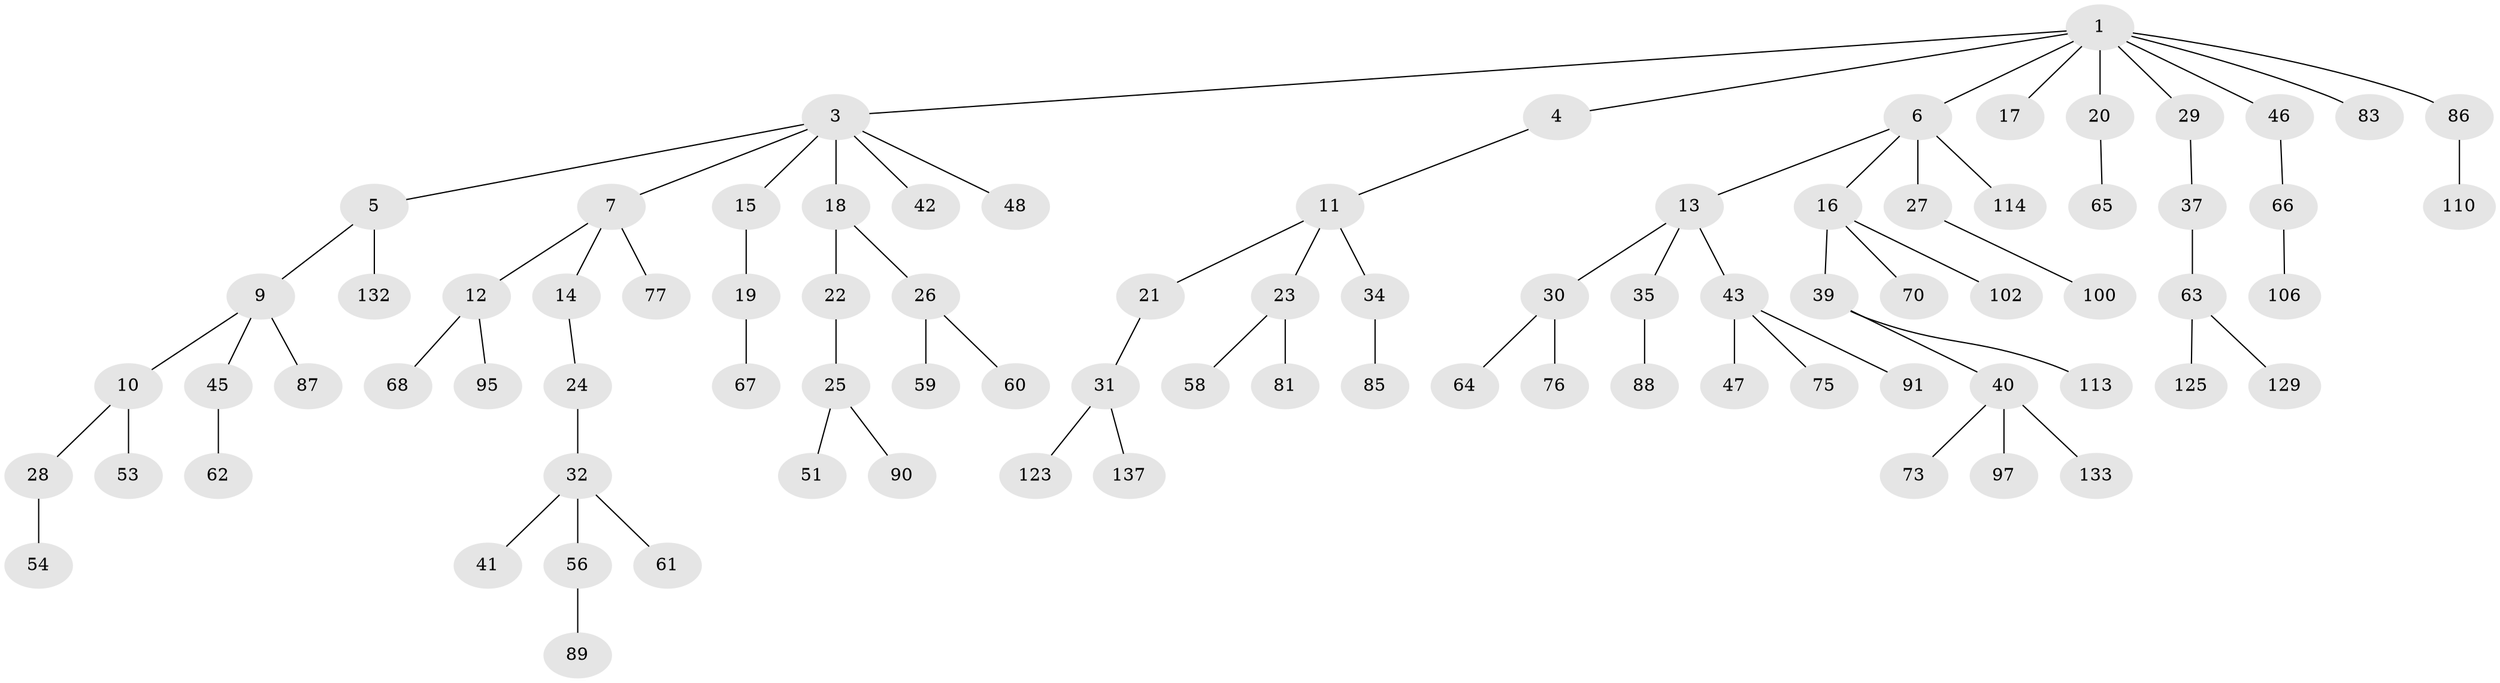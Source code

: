 // original degree distribution, {3: 0.14788732394366197, 8: 0.007042253521126761, 4: 0.07042253521126761, 2: 0.2323943661971831, 5: 0.04929577464788732, 1: 0.49295774647887325}
// Generated by graph-tools (version 1.1) at 2025/19/03/04/25 18:19:13]
// undirected, 85 vertices, 84 edges
graph export_dot {
graph [start="1"]
  node [color=gray90,style=filled];
  1 [super="+2"];
  3 [super="+8"];
  4;
  5;
  6;
  7;
  9;
  10;
  11 [super="+126"];
  12;
  13;
  14;
  15;
  16;
  17;
  18 [super="+98"];
  19;
  20 [super="+122"];
  21 [super="+108"];
  22 [super="+78"];
  23;
  24;
  25 [super="+44+55+92"];
  26 [super="+130"];
  27;
  28 [super="+36+50"];
  29;
  30 [super="+38+84+49+52"];
  31;
  32 [super="+33+93"];
  34 [super="+71"];
  35 [super="+74"];
  37 [super="+80"];
  39;
  40 [super="+57"];
  41 [super="+138"];
  42 [super="+120"];
  43 [super="+103+131+69"];
  45;
  46;
  47;
  48;
  51;
  53 [super="+94+124"];
  54 [super="+104"];
  56 [super="+72"];
  58;
  59;
  60;
  61;
  62;
  63;
  64;
  65;
  66;
  67 [super="+111+134"];
  68;
  70 [super="+82"];
  73;
  75 [super="+112"];
  76;
  77;
  81;
  83;
  85 [super="+121+135"];
  86;
  87 [super="+142"];
  88;
  89;
  90 [super="+136"];
  91;
  95;
  97;
  100;
  102;
  106;
  110;
  113;
  114;
  123;
  125;
  129;
  132;
  133;
  137;
  1 -- 29;
  1 -- 86;
  1 -- 3;
  1 -- 4;
  1 -- 6;
  1 -- 46;
  1 -- 17;
  1 -- 83;
  1 -- 20;
  3 -- 5;
  3 -- 7;
  3 -- 48;
  3 -- 18;
  3 -- 42;
  3 -- 15;
  4 -- 11;
  5 -- 9;
  5 -- 132;
  6 -- 13;
  6 -- 16;
  6 -- 27;
  6 -- 114;
  7 -- 12;
  7 -- 14;
  7 -- 77;
  9 -- 10;
  9 -- 45;
  9 -- 87;
  10 -- 28;
  10 -- 53;
  11 -- 21;
  11 -- 23;
  11 -- 34;
  12 -- 68;
  12 -- 95;
  13 -- 30;
  13 -- 35;
  13 -- 43;
  14 -- 24;
  15 -- 19;
  16 -- 39;
  16 -- 70;
  16 -- 102;
  18 -- 22;
  18 -- 26;
  19 -- 67;
  20 -- 65;
  21 -- 31;
  22 -- 25;
  23 -- 58;
  23 -- 81;
  24 -- 32;
  25 -- 51;
  25 -- 90;
  26 -- 59;
  26 -- 60;
  27 -- 100;
  28 -- 54;
  29 -- 37;
  30 -- 64;
  30 -- 76;
  31 -- 123;
  31 -- 137;
  32 -- 56;
  32 -- 61;
  32 -- 41;
  34 -- 85;
  35 -- 88;
  37 -- 63;
  39 -- 40;
  39 -- 113;
  40 -- 73;
  40 -- 97;
  40 -- 133;
  43 -- 47;
  43 -- 75;
  43 -- 91;
  45 -- 62;
  46 -- 66;
  56 -- 89;
  63 -- 125;
  63 -- 129;
  66 -- 106;
  86 -- 110;
}
